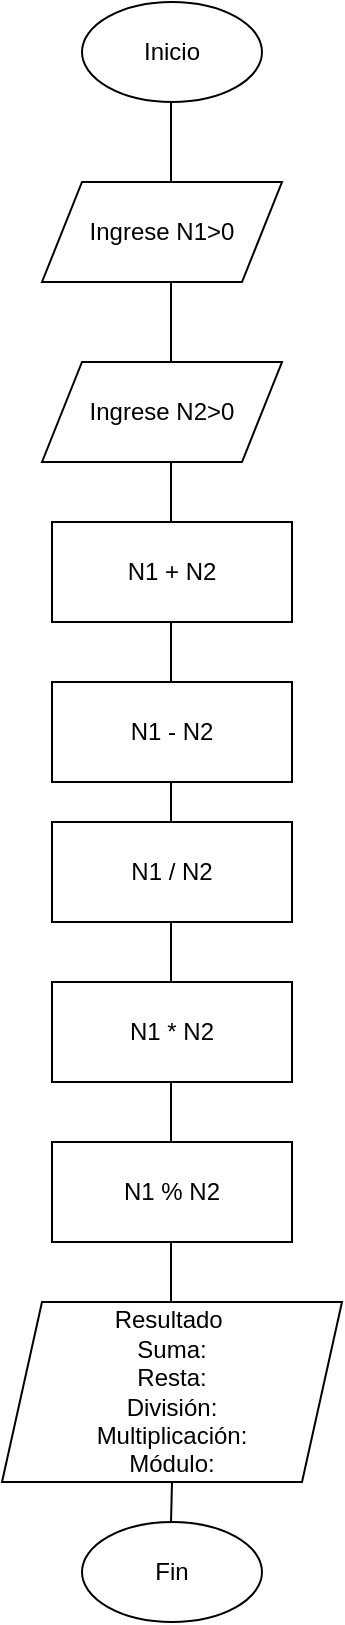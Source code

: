 <mxfile>
    <diagram id="ffLWUbDXv1N9WBYV4kpj" name="Page-1">
        <mxGraphModel dx="736" dy="667" grid="1" gridSize="10" guides="1" tooltips="1" connect="1" arrows="1" fold="1" page="1" pageScale="1" pageWidth="850" pageHeight="1100" math="0" shadow="0">
            <root>
                <mxCell id="0"/>
                <mxCell id="1" parent="0"/>
                <mxCell id="2" value="Inicio" style="ellipse;whiteSpace=wrap;html=1;" vertex="1" parent="1">
                    <mxGeometry x="330" y="90" width="90" height="50" as="geometry"/>
                </mxCell>
                <mxCell id="7" value="" style="endArrow=none;html=1;" edge="1" parent="1">
                    <mxGeometry width="50" height="50" relative="1" as="geometry">
                        <mxPoint x="374.5" y="180" as="sourcePoint"/>
                        <mxPoint x="374.5" y="140" as="targetPoint"/>
                    </mxGeometry>
                </mxCell>
                <mxCell id="8" value="Ingrese N1&amp;gt;0" style="shape=parallelogram;perimeter=parallelogramPerimeter;whiteSpace=wrap;html=1;fixedSize=1;" vertex="1" parent="1">
                    <mxGeometry x="310" y="180" width="120" height="50" as="geometry"/>
                </mxCell>
                <mxCell id="11" value="" style="endArrow=none;html=1;" edge="1" parent="1">
                    <mxGeometry width="50" height="50" relative="1" as="geometry">
                        <mxPoint x="374.5" y="270" as="sourcePoint"/>
                        <mxPoint x="374.5" y="230" as="targetPoint"/>
                    </mxGeometry>
                </mxCell>
                <mxCell id="12" value="Ingrese N2&amp;gt;0" style="shape=parallelogram;perimeter=parallelogramPerimeter;whiteSpace=wrap;html=1;fixedSize=1;" vertex="1" parent="1">
                    <mxGeometry x="310" y="270" width="120" height="50" as="geometry"/>
                </mxCell>
                <mxCell id="13" value="N1 + N2" style="rounded=0;whiteSpace=wrap;html=1;" vertex="1" parent="1">
                    <mxGeometry x="315" y="350" width="120" height="50" as="geometry"/>
                </mxCell>
                <mxCell id="14" value="" style="endArrow=none;html=1;" edge="1" parent="1">
                    <mxGeometry width="50" height="50" relative="1" as="geometry">
                        <mxPoint x="374.5" y="350" as="sourcePoint"/>
                        <mxPoint x="374.5" y="320" as="targetPoint"/>
                    </mxGeometry>
                </mxCell>
                <mxCell id="15" value="Resultado&amp;nbsp;&lt;br&gt;Suma:&lt;br&gt;Resta:&lt;br&gt;División:&lt;br&gt;Multiplicación:&lt;br&gt;Módulo:" style="shape=parallelogram;perimeter=parallelogramPerimeter;whiteSpace=wrap;html=1;fixedSize=1;" vertex="1" parent="1">
                    <mxGeometry x="290" y="740" width="170" height="90" as="geometry"/>
                </mxCell>
                <mxCell id="16" value="" style="endArrow=none;html=1;" edge="1" parent="1">
                    <mxGeometry width="50" height="50" relative="1" as="geometry">
                        <mxPoint x="374.5" y="430" as="sourcePoint"/>
                        <mxPoint x="374.5" y="400" as="targetPoint"/>
                    </mxGeometry>
                </mxCell>
                <mxCell id="17" value="Fin" style="ellipse;whiteSpace=wrap;html=1;" vertex="1" parent="1">
                    <mxGeometry x="330" y="850" width="90" height="50" as="geometry"/>
                </mxCell>
                <mxCell id="18" value="" style="endArrow=none;html=1;" edge="1" parent="1">
                    <mxGeometry width="50" height="50" relative="1" as="geometry">
                        <mxPoint x="374.5" y="850" as="sourcePoint"/>
                        <mxPoint x="375" y="830" as="targetPoint"/>
                    </mxGeometry>
                </mxCell>
                <mxCell id="67" value="N1 - N2" style="rounded=0;whiteSpace=wrap;html=1;" vertex="1" parent="1">
                    <mxGeometry x="315" y="430" width="120" height="50" as="geometry"/>
                </mxCell>
                <mxCell id="68" value="" style="endArrow=none;html=1;" edge="1" parent="1">
                    <mxGeometry width="50" height="50" relative="1" as="geometry">
                        <mxPoint x="374.5" y="480" as="sourcePoint"/>
                        <mxPoint x="374.5" y="510" as="targetPoint"/>
                    </mxGeometry>
                </mxCell>
                <mxCell id="69" value="N1 / N2" style="rounded=0;whiteSpace=wrap;html=1;" vertex="1" parent="1">
                    <mxGeometry x="315" y="500" width="120" height="50" as="geometry"/>
                </mxCell>
                <mxCell id="70" value="" style="endArrow=none;html=1;" edge="1" parent="1">
                    <mxGeometry width="50" height="50" relative="1" as="geometry">
                        <mxPoint x="374.5" y="550" as="sourcePoint"/>
                        <mxPoint x="374.5" y="580" as="targetPoint"/>
                    </mxGeometry>
                </mxCell>
                <mxCell id="71" value="N1 * N2" style="rounded=0;whiteSpace=wrap;html=1;" vertex="1" parent="1">
                    <mxGeometry x="315" y="580" width="120" height="50" as="geometry"/>
                </mxCell>
                <mxCell id="72" value="N1 % N2" style="rounded=0;whiteSpace=wrap;html=1;" vertex="1" parent="1">
                    <mxGeometry x="315" y="660" width="120" height="50" as="geometry"/>
                </mxCell>
                <mxCell id="73" value="" style="endArrow=none;html=1;" edge="1" parent="1">
                    <mxGeometry width="50" height="50" relative="1" as="geometry">
                        <mxPoint x="374.5" y="630" as="sourcePoint"/>
                        <mxPoint x="374.5" y="660" as="targetPoint"/>
                    </mxGeometry>
                </mxCell>
                <mxCell id="74" value="" style="endArrow=none;html=1;" edge="1" parent="1">
                    <mxGeometry width="50" height="50" relative="1" as="geometry">
                        <mxPoint x="374.5" y="740" as="sourcePoint"/>
                        <mxPoint x="374.5" y="710" as="targetPoint"/>
                    </mxGeometry>
                </mxCell>
            </root>
        </mxGraphModel>
    </diagram>
</mxfile>